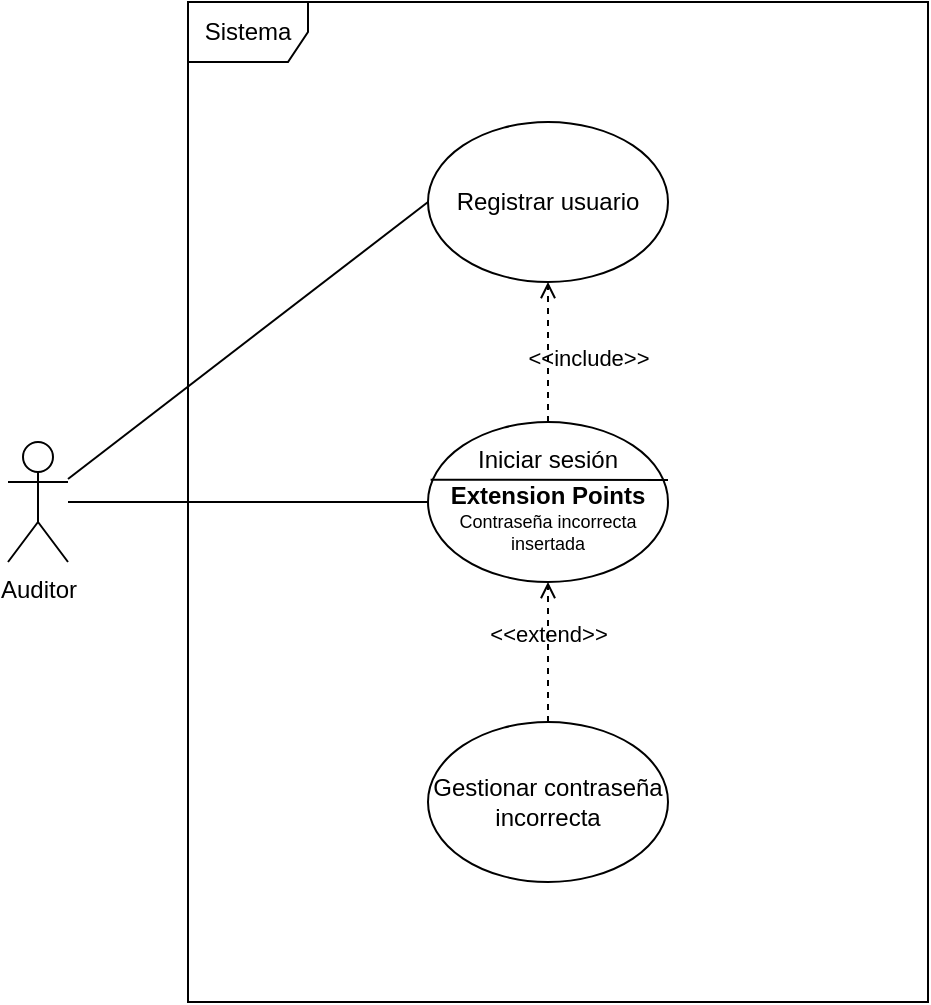 <mxfile version="14.6.6" type="github" pages="3">
  <diagram id="iUYh6S3RtDVZ5PyIDheF" name="Gestión de usuarios">
    <mxGraphModel dx="1673" dy="898" grid="1" gridSize="10" guides="1" tooltips="1" connect="1" arrows="1" fold="1" page="1" pageScale="1" pageWidth="1000" pageHeight="1169" math="0" shadow="0">
      <root>
        <mxCell id="0" />
        <mxCell id="1" parent="0" />
        <mxCell id="pWuJ-d0qpCr-HyZSL40h-1" value="&lt;div&gt;Auditor&lt;/div&gt;&lt;div&gt;&lt;br&gt;&lt;/div&gt;" style="shape=umlActor;verticalLabelPosition=bottom;verticalAlign=top;html=1;outlineConnect=0;" parent="1" vertex="1">
          <mxGeometry x="120" y="390" width="30" height="60" as="geometry" />
        </mxCell>
        <mxCell id="mOFFzbARHVkSzTE7rWAt-29" value="" style="group" vertex="1" connectable="0" parent="1">
          <mxGeometry x="330" y="380" width="120" height="80" as="geometry" />
        </mxCell>
        <mxCell id="mOFFzbARHVkSzTE7rWAt-25" value="&lt;div&gt;Iniciar sesión&lt;/div&gt;&lt;div&gt;&lt;br&gt;&lt;/div&gt;&lt;div&gt;&lt;br&gt;&lt;/div&gt;&lt;div&gt;&lt;br&gt;&lt;/div&gt;" style="ellipse;whiteSpace=wrap;html=1;" vertex="1" parent="mOFFzbARHVkSzTE7rWAt-29">
          <mxGeometry width="120" height="80" as="geometry" />
        </mxCell>
        <mxCell id="mOFFzbARHVkSzTE7rWAt-26" value="" style="endArrow=none;html=1;exitX=0.011;exitY=0.348;exitDx=0;exitDy=0;exitPerimeter=0;" edge="1" parent="mOFFzbARHVkSzTE7rWAt-29">
          <mxGeometry width="50" height="50" relative="1" as="geometry">
            <mxPoint x="1.32" y="28.84" as="sourcePoint" />
            <mxPoint x="120" y="29" as="targetPoint" />
          </mxGeometry>
        </mxCell>
        <mxCell id="mOFFzbARHVkSzTE7rWAt-27" value="&lt;div&gt;&lt;b&gt;Extension Points&lt;/b&gt;&lt;/div&gt;&lt;div style=&quot;font-size: 9px&quot;&gt;Contraseña incorrecta insertada&lt;b&gt;&lt;br&gt;&lt;/b&gt;&lt;/div&gt;&lt;div&gt;&lt;b&gt;&lt;br&gt;&lt;/b&gt;&lt;/div&gt;" style="text;html=1;strokeColor=none;fillColor=none;align=center;verticalAlign=middle;whiteSpace=wrap;rounded=0;" vertex="1" parent="mOFFzbARHVkSzTE7rWAt-29">
          <mxGeometry x="10" y="30" width="100" height="50" as="geometry" />
        </mxCell>
        <mxCell id="mOFFzbARHVkSzTE7rWAt-30" value="Gestionar contraseña incorrecta" style="ellipse;whiteSpace=wrap;html=1;" vertex="1" parent="1">
          <mxGeometry x="330" y="530" width="120" height="80" as="geometry" />
        </mxCell>
        <mxCell id="mOFFzbARHVkSzTE7rWAt-31" value="&amp;lt;&amp;lt;extend&amp;gt;&amp;gt;" style="html=1;verticalAlign=bottom;labelBackgroundColor=none;endArrow=open;endFill=0;dashed=1;entryX=0.5;entryY=1;entryDx=0;entryDy=0;" edge="1" parent="1" source="mOFFzbARHVkSzTE7rWAt-30" target="mOFFzbARHVkSzTE7rWAt-27">
          <mxGeometry width="160" relative="1" as="geometry">
            <mxPoint x="800" y="565" as="sourcePoint" />
            <mxPoint x="960" y="565" as="targetPoint" />
          </mxGeometry>
        </mxCell>
        <mxCell id="mOFFzbARHVkSzTE7rWAt-34" value="" style="endArrow=none;html=1;entryX=0;entryY=0.5;entryDx=0;entryDy=0;" edge="1" parent="1" source="pWuJ-d0qpCr-HyZSL40h-1" target="mOFFzbARHVkSzTE7rWAt-25">
          <mxGeometry width="50" height="50" relative="1" as="geometry">
            <mxPoint x="170" y="415.849" as="sourcePoint" />
            <mxPoint x="420" y="180" as="targetPoint" />
            <Array as="points" />
          </mxGeometry>
        </mxCell>
        <mxCell id="mOFFzbARHVkSzTE7rWAt-35" value="Registrar usuario" style="ellipse;whiteSpace=wrap;html=1;" vertex="1" parent="1">
          <mxGeometry x="330" y="230" width="120" height="80" as="geometry" />
        </mxCell>
        <mxCell id="mOFFzbARHVkSzTE7rWAt-36" value="" style="endArrow=none;html=1;entryX=0;entryY=0.5;entryDx=0;entryDy=0;" edge="1" parent="1" source="pWuJ-d0qpCr-HyZSL40h-1" target="mOFFzbARHVkSzTE7rWAt-35">
          <mxGeometry width="50" height="50" relative="1" as="geometry">
            <mxPoint x="170.0" y="424.342" as="sourcePoint" />
            <mxPoint x="405.04" y="335.68" as="targetPoint" />
            <Array as="points" />
          </mxGeometry>
        </mxCell>
        <mxCell id="mOFFzbARHVkSzTE7rWAt-37" value="&amp;lt;&amp;lt;include&amp;gt;&amp;gt;" style="html=1;verticalAlign=bottom;labelBackgroundColor=none;endArrow=open;endFill=0;dashed=1;entryX=0.5;entryY=1;entryDx=0;entryDy=0;" edge="1" parent="1" source="mOFFzbARHVkSzTE7rWAt-25" target="mOFFzbARHVkSzTE7rWAt-35">
          <mxGeometry x="-0.333" y="-20" width="160" relative="1" as="geometry">
            <mxPoint x="449.643" y="211.079" as="sourcePoint" />
            <mxPoint x="420.0" y="190.0" as="targetPoint" />
            <mxPoint as="offset" />
          </mxGeometry>
        </mxCell>
        <mxCell id="yZQrfxy-AB_LB68cBQ0N-3" value="Sistema" style="shape=umlFrame;whiteSpace=wrap;html=1;" vertex="1" parent="1">
          <mxGeometry x="210" y="170" width="370" height="500" as="geometry" />
        </mxCell>
      </root>
    </mxGraphModel>
  </diagram>
  <diagram id="uvsDaVd99pkUFfOUzkuF" name="Gestión de auditorías">
    <mxGraphModel dx="1221" dy="644" grid="1" gridSize="10" guides="1" tooltips="1" connect="1" arrows="1" fold="1" page="1" pageScale="1" pageWidth="1000" pageHeight="1169" math="0" shadow="0">
      <root>
        <mxCell id="OW5_0RVWOnmBY2bEEzs0-0" />
        <mxCell id="OW5_0RVWOnmBY2bEEzs0-1" parent="OW5_0RVWOnmBY2bEEzs0-0" />
        <mxCell id="3nBgRsE3fJ8ULukQgwAN-0" value="Sistema" style="shape=umlFrame;whiteSpace=wrap;html=1;" vertex="1" parent="OW5_0RVWOnmBY2bEEzs0-1">
          <mxGeometry x="270" y="210" width="550" height="520" as="geometry" />
        </mxCell>
        <mxCell id="gLf11SHH5s5rgL-T1KJr-0" value="&lt;div&gt;Auditor&lt;/div&gt;&lt;div&gt;&lt;br&gt;&lt;/div&gt;" style="shape=umlActor;verticalLabelPosition=bottom;verticalAlign=top;html=1;outlineConnect=0;" vertex="1" parent="OW5_0RVWOnmBY2bEEzs0-1">
          <mxGeometry x="180" y="390" width="30" height="60" as="geometry" />
        </mxCell>
        <mxCell id="gLf11SHH5s5rgL-T1KJr-1" value="Crear auditoría" style="ellipse;whiteSpace=wrap;html=1;" vertex="1" parent="OW5_0RVWOnmBY2bEEzs0-1">
          <mxGeometry x="465" y="220" width="120" height="80" as="geometry" />
        </mxCell>
        <mxCell id="gLf11SHH5s5rgL-T1KJr-2" value="" style="endArrow=none;html=1;entryX=0;entryY=0.5;entryDx=0;entryDy=0;" edge="1" parent="OW5_0RVWOnmBY2bEEzs0-1" source="gLf11SHH5s5rgL-T1KJr-0" target="gLf11SHH5s5rgL-T1KJr-1">
          <mxGeometry width="50" height="50" relative="1" as="geometry">
            <mxPoint x="340" y="420" as="sourcePoint" />
            <mxPoint x="390" y="370" as="targetPoint" />
            <Array as="points" />
          </mxGeometry>
        </mxCell>
        <mxCell id="gLf11SHH5s5rgL-T1KJr-4" value="&lt;div&gt;Editar incidencia&lt;/div&gt;" style="ellipse;whiteSpace=wrap;html=1;" vertex="1" parent="OW5_0RVWOnmBY2bEEzs0-1">
          <mxGeometry x="465" y="620" width="120" height="80" as="geometry" />
        </mxCell>
        <mxCell id="gLf11SHH5s5rgL-T1KJr-5" value="" style="endArrow=none;html=1;entryX=-0.009;entryY=0.444;entryDx=0;entryDy=0;entryPerimeter=0;" edge="1" parent="OW5_0RVWOnmBY2bEEzs0-1" source="gLf11SHH5s5rgL-T1KJr-0" target="KUA-8rTlZyjZDrn8uwNO-1">
          <mxGeometry width="50" height="50" relative="1" as="geometry">
            <mxPoint x="50" y="388" as="sourcePoint" />
            <mxPoint x="510.0" y="490" as="targetPoint" />
            <Array as="points" />
          </mxGeometry>
        </mxCell>
        <mxCell id="gLf11SHH5s5rgL-T1KJr-6" value="" style="endArrow=none;html=1;" edge="1" parent="OW5_0RVWOnmBY2bEEzs0-1" source="gLf11SHH5s5rgL-T1KJr-0" target="gLf11SHH5s5rgL-T1KJr-4">
          <mxGeometry width="50" height="50" relative="1" as="geometry">
            <mxPoint x="40" y="398" as="sourcePoint" />
            <mxPoint x="320" y="190" as="targetPoint" />
            <Array as="points">
              <mxPoint x="197" y="660" />
            </Array>
          </mxGeometry>
        </mxCell>
        <mxCell id="gLf11SHH5s5rgL-T1KJr-7" value="Eliminar auditoría" style="ellipse;whiteSpace=wrap;html=1;" vertex="1" parent="OW5_0RVWOnmBY2bEEzs0-1">
          <mxGeometry x="330" y="360" width="120" height="80" as="geometry" />
        </mxCell>
        <mxCell id="gLf11SHH5s5rgL-T1KJr-8" value="" style="endArrow=none;html=1;" edge="1" parent="OW5_0RVWOnmBY2bEEzs0-1" source="gLf11SHH5s5rgL-T1KJr-0" target="gLf11SHH5s5rgL-T1KJr-7">
          <mxGeometry width="50" height="50" relative="1" as="geometry">
            <mxPoint x="250" y="460" as="sourcePoint" />
            <mxPoint x="330.0" y="210" as="targetPoint" />
            <Array as="points" />
          </mxGeometry>
        </mxCell>
        <mxCell id="gLf11SHH5s5rgL-T1KJr-9" value="&amp;lt;&amp;lt;include&amp;gt;&amp;gt;" style="html=1;verticalAlign=bottom;labelBackgroundColor=none;endArrow=open;endFill=0;dashed=1;" edge="1" parent="OW5_0RVWOnmBY2bEEzs0-1" source="gLf11SHH5s5rgL-T1KJr-7" target="gLf11SHH5s5rgL-T1KJr-1">
          <mxGeometry x="-0.367" y="9" width="160" relative="1" as="geometry">
            <mxPoint x="490" y="190" as="sourcePoint" />
            <mxPoint x="650" y="190" as="targetPoint" />
            <mxPoint as="offset" />
          </mxGeometry>
        </mxCell>
        <mxCell id="gLf11SHH5s5rgL-T1KJr-10" value="&amp;lt;&amp;lt;include&amp;gt;&amp;gt;" style="html=1;verticalAlign=bottom;labelBackgroundColor=none;endArrow=open;endFill=0;dashed=1;entryX=0.5;entryY=1;entryDx=0;entryDy=0;exitX=0.5;exitY=0;exitDx=0;exitDy=0;" edge="1" parent="OW5_0RVWOnmBY2bEEzs0-1" source="KUA-8rTlZyjZDrn8uwNO-1" target="gLf11SHH5s5rgL-T1KJr-1">
          <mxGeometry x="0.111" y="-20" width="160" relative="1" as="geometry">
            <mxPoint x="520" y="450" as="sourcePoint" />
            <mxPoint x="561.17" y="117.979" as="targetPoint" />
            <mxPoint as="offset" />
          </mxGeometry>
        </mxCell>
        <mxCell id="gLf11SHH5s5rgL-T1KJr-11" value="&amp;lt;&amp;lt;include&amp;gt;&amp;gt;" style="html=1;verticalAlign=bottom;labelBackgroundColor=none;endArrow=open;endFill=0;dashed=1;entryX=0.5;entryY=1;entryDx=0;entryDy=0;exitX=0.5;exitY=0;exitDx=0;exitDy=0;" edge="1" parent="OW5_0RVWOnmBY2bEEzs0-1" source="gLf11SHH5s5rgL-T1KJr-4" target="KUA-8rTlZyjZDrn8uwNO-1">
          <mxGeometry x="-0.273" y="-30" width="160" relative="1" as="geometry">
            <mxPoint x="451.96" y="227.76" as="sourcePoint" />
            <mxPoint x="520" y="530" as="targetPoint" />
            <mxPoint as="offset" />
          </mxGeometry>
        </mxCell>
        <mxCell id="vjHgxaZFxo4ks71A_V7u-0" value="Gestionar la subida de archivos" style="ellipse;whiteSpace=wrap;html=1;" vertex="1" parent="OW5_0RVWOnmBY2bEEzs0-1">
          <mxGeometry x="680" y="445" width="120" height="80" as="geometry" />
        </mxCell>
        <mxCell id="vjHgxaZFxo4ks71A_V7u-1" value="&amp;lt;&amp;lt;extend&amp;gt;&amp;gt;" style="html=1;verticalAlign=bottom;labelBackgroundColor=none;endArrow=open;endFill=0;dashed=1;entryX=1;entryY=0.5;entryDx=0;entryDy=0;exitX=0;exitY=0.5;exitDx=0;exitDy=0;" edge="1" parent="OW5_0RVWOnmBY2bEEzs0-1" source="vjHgxaZFxo4ks71A_V7u-0" target="KUA-8rTlZyjZDrn8uwNO-1">
          <mxGeometry width="160" relative="1" as="geometry">
            <mxPoint x="370" y="510" as="sourcePoint" />
            <mxPoint x="580.0" y="490" as="targetPoint" />
          </mxGeometry>
        </mxCell>
        <mxCell id="KUA-8rTlZyjZDrn8uwNO-0" value="" style="group" vertex="1" connectable="0" parent="OW5_0RVWOnmBY2bEEzs0-1">
          <mxGeometry x="460" y="450" width="130" height="80" as="geometry" />
        </mxCell>
        <mxCell id="KUA-8rTlZyjZDrn8uwNO-1" value="&lt;div&gt;Registrar incidencia&lt;/div&gt;&lt;div&gt;&lt;br&gt;&lt;/div&gt;&lt;div&gt;&lt;br&gt;&lt;/div&gt;&lt;div&gt;&lt;br&gt;&lt;/div&gt;" style="ellipse;whiteSpace=wrap;html=1;" vertex="1" parent="KUA-8rTlZyjZDrn8uwNO-0">
          <mxGeometry y="-10" width="130" height="90" as="geometry" />
        </mxCell>
        <mxCell id="KUA-8rTlZyjZDrn8uwNO-2" value="" style="endArrow=none;html=1;exitX=0.013;exitY=0.373;exitDx=0;exitDy=0;exitPerimeter=0;entryX=0.995;entryY=0.376;entryDx=0;entryDy=0;entryPerimeter=0;" edge="1" parent="KUA-8rTlZyjZDrn8uwNO-0" source="KUA-8rTlZyjZDrn8uwNO-1" target="KUA-8rTlZyjZDrn8uwNO-1">
          <mxGeometry width="50" height="50" relative="1" as="geometry">
            <mxPoint x="1.32" y="28.84" as="sourcePoint" />
            <mxPoint x="120" y="29" as="targetPoint" />
          </mxGeometry>
        </mxCell>
        <mxCell id="KUA-8rTlZyjZDrn8uwNO-3" value="&lt;div&gt;&lt;b&gt;Extension Points&lt;/b&gt;&lt;/div&gt;&lt;div style=&quot;font-size: 9px&quot;&gt;Subida de imagen&lt;b&gt;&lt;br&gt;&lt;/b&gt;&lt;/div&gt;&lt;div&gt;&lt;b&gt;&lt;br&gt;&lt;/b&gt;&lt;/div&gt;" style="text;html=1;strokeColor=none;fillColor=none;align=center;verticalAlign=middle;whiteSpace=wrap;rounded=0;" vertex="1" parent="KUA-8rTlZyjZDrn8uwNO-0">
          <mxGeometry x="15" y="26" width="100" height="50" as="geometry" />
        </mxCell>
        <mxCell id="qwGJjHArkBUAull1go3A-0" value="Generar informe técnico" style="ellipse;whiteSpace=wrap;html=1;" vertex="1" parent="OW5_0RVWOnmBY2bEEzs0-1">
          <mxGeometry x="290" y="530" width="120" height="80" as="geometry" />
        </mxCell>
        <mxCell id="qwGJjHArkBUAull1go3A-1" value="" style="endArrow=none;html=1;entryX=0;entryY=0;entryDx=0;entryDy=0;" edge="1" parent="OW5_0RVWOnmBY2bEEzs0-1" source="gLf11SHH5s5rgL-T1KJr-0" target="qwGJjHArkBUAull1go3A-0">
          <mxGeometry width="50" height="50" relative="1" as="geometry">
            <mxPoint x="206" y="461.472" as="sourcePoint" />
            <mxPoint x="499.83" y="518.52" as="targetPoint" />
            <Array as="points" />
          </mxGeometry>
        </mxCell>
        <mxCell id="qwGJjHArkBUAull1go3A-2" value="&amp;lt;&amp;lt;include&amp;gt;&amp;gt;" style="html=1;verticalAlign=bottom;labelBackgroundColor=none;endArrow=open;endFill=0;dashed=1;exitX=1;exitY=0.5;exitDx=0;exitDy=0;entryX=0.081;entryY=0.787;entryDx=0;entryDy=0;entryPerimeter=0;" edge="1" parent="OW5_0RVWOnmBY2bEEzs0-1" source="qwGJjHArkBUAull1go3A-0" target="KUA-8rTlZyjZDrn8uwNO-1">
          <mxGeometry x="-0.248" y="13" width="160" relative="1" as="geometry">
            <mxPoint x="535" y="690" as="sourcePoint" />
            <mxPoint x="430" y="530" as="targetPoint" />
            <mxPoint as="offset" />
          </mxGeometry>
        </mxCell>
      </root>
    </mxGraphModel>
  </diagram>
  <diagram id="M6uFmnmE_KlvoxXmqqoW" name="Completo">
    <mxGraphModel dx="1730" dy="912" grid="1" gridSize="10" guides="1" tooltips="1" connect="1" arrows="1" fold="1" page="1" pageScale="1" pageWidth="1000" pageHeight="1169" math="0" shadow="0">
      <root>
        <mxCell id="djPrRUeTktovrTa23RN3-0" />
        <mxCell id="djPrRUeTktovrTa23RN3-1" parent="djPrRUeTktovrTa23RN3-0" />
        <mxCell id="qk1STuhreuIrIW7gbH8Y-0" value="&lt;div&gt;Auditor&lt;/div&gt;&lt;div&gt;&lt;br&gt;&lt;/div&gt;" style="shape=umlActor;verticalLabelPosition=bottom;verticalAlign=top;html=1;outlineConnect=0;" vertex="1" parent="djPrRUeTktovrTa23RN3-1">
          <mxGeometry x="120" y="390" width="30" height="60" as="geometry" />
        </mxCell>
        <mxCell id="qk1STuhreuIrIW7gbH8Y-1" value="Crear auditoría" style="ellipse;whiteSpace=wrap;html=1;" vertex="1" parent="djPrRUeTktovrTa23RN3-1">
          <mxGeometry x="550" y="380" width="120" height="80" as="geometry" />
        </mxCell>
        <mxCell id="qk1STuhreuIrIW7gbH8Y-2" value="" style="endArrow=none;html=1;entryX=0;entryY=0.5;entryDx=0;entryDy=0;" edge="1" parent="djPrRUeTktovrTa23RN3-1" source="qk1STuhreuIrIW7gbH8Y-0" target="qk1STuhreuIrIW7gbH8Y-1">
          <mxGeometry width="50" height="50" relative="1" as="geometry">
            <mxPoint x="340" y="420" as="sourcePoint" />
            <mxPoint x="390" y="370" as="targetPoint" />
            <Array as="points" />
          </mxGeometry>
        </mxCell>
        <mxCell id="qk1STuhreuIrIW7gbH8Y-3" value="Registrar incidencia" style="ellipse;whiteSpace=wrap;html=1;" vertex="1" parent="djPrRUeTktovrTa23RN3-1">
          <mxGeometry x="430" y="544" width="120" height="80" as="geometry" />
        </mxCell>
        <mxCell id="qk1STuhreuIrIW7gbH8Y-4" value="&lt;div&gt;Editar incidencia&lt;/div&gt;" style="ellipse;whiteSpace=wrap;html=1;" vertex="1" parent="djPrRUeTktovrTa23RN3-1">
          <mxGeometry x="430" y="670" width="120" height="80" as="geometry" />
        </mxCell>
        <mxCell id="qk1STuhreuIrIW7gbH8Y-5" value="" style="endArrow=none;html=1;entryX=0;entryY=0.5;entryDx=0;entryDy=0;" edge="1" parent="djPrRUeTktovrTa23RN3-1" source="qk1STuhreuIrIW7gbH8Y-0" target="qk1STuhreuIrIW7gbH8Y-3">
          <mxGeometry width="50" height="50" relative="1" as="geometry">
            <mxPoint x="50" y="388" as="sourcePoint" />
            <mxPoint x="310" y="180" as="targetPoint" />
            <Array as="points" />
          </mxGeometry>
        </mxCell>
        <mxCell id="qk1STuhreuIrIW7gbH8Y-6" value="" style="endArrow=none;html=1;" edge="1" parent="djPrRUeTktovrTa23RN3-1" source="qk1STuhreuIrIW7gbH8Y-0" target="qk1STuhreuIrIW7gbH8Y-4">
          <mxGeometry width="50" height="50" relative="1" as="geometry">
            <mxPoint x="40" y="398" as="sourcePoint" />
            <mxPoint x="320" y="190" as="targetPoint" />
            <Array as="points" />
          </mxGeometry>
        </mxCell>
        <mxCell id="qk1STuhreuIrIW7gbH8Y-7" value="Eliminar auditoría" style="ellipse;whiteSpace=wrap;html=1;" vertex="1" parent="djPrRUeTktovrTa23RN3-1">
          <mxGeometry x="370" y="430" width="120" height="80" as="geometry" />
        </mxCell>
        <mxCell id="qk1STuhreuIrIW7gbH8Y-8" value="" style="endArrow=none;html=1;" edge="1" parent="djPrRUeTktovrTa23RN3-1" source="qk1STuhreuIrIW7gbH8Y-0" target="qk1STuhreuIrIW7gbH8Y-7">
          <mxGeometry width="50" height="50" relative="1" as="geometry">
            <mxPoint x="250" y="460" as="sourcePoint" />
            <mxPoint x="330.0" y="210" as="targetPoint" />
            <Array as="points" />
          </mxGeometry>
        </mxCell>
        <mxCell id="qk1STuhreuIrIW7gbH8Y-9" value="&amp;lt;&amp;lt;include&amp;gt;&amp;gt;" style="html=1;verticalAlign=bottom;labelBackgroundColor=none;endArrow=open;endFill=0;dashed=1;" edge="1" parent="djPrRUeTktovrTa23RN3-1" source="qk1STuhreuIrIW7gbH8Y-7" target="qk1STuhreuIrIW7gbH8Y-1">
          <mxGeometry width="160" relative="1" as="geometry">
            <mxPoint x="580" y="300" as="sourcePoint" />
            <mxPoint x="740" y="300" as="targetPoint" />
          </mxGeometry>
        </mxCell>
        <mxCell id="qk1STuhreuIrIW7gbH8Y-10" value="&amp;lt;&amp;lt;include&amp;gt;&amp;gt;" style="html=1;verticalAlign=bottom;labelBackgroundColor=none;endArrow=open;endFill=0;dashed=1;entryX=0.771;entryY=0.943;entryDx=0;entryDy=0;entryPerimeter=0;exitX=1;exitY=0;exitDx=0;exitDy=0;" edge="1" parent="djPrRUeTktovrTa23RN3-1" source="qk1STuhreuIrIW7gbH8Y-3" target="qk1STuhreuIrIW7gbH8Y-1">
          <mxGeometry width="160" relative="1" as="geometry">
            <mxPoint x="711.96" y="357.76" as="sourcePoint" />
            <mxPoint x="651.17" y="227.979" as="targetPoint" />
          </mxGeometry>
        </mxCell>
        <mxCell id="qk1STuhreuIrIW7gbH8Y-11" value="&amp;lt;&amp;lt;include&amp;gt;&amp;gt;" style="html=1;verticalAlign=bottom;labelBackgroundColor=none;endArrow=open;endFill=0;dashed=1;entryX=0.59;entryY=1.001;entryDx=0;entryDy=0;entryPerimeter=0;exitX=0.58;exitY=0.009;exitDx=0;exitDy=0;exitPerimeter=0;" edge="1" parent="djPrRUeTktovrTa23RN3-1" source="qk1STuhreuIrIW7gbH8Y-4" target="qk1STuhreuIrIW7gbH8Y-3">
          <mxGeometry width="160" relative="1" as="geometry">
            <mxPoint x="541.96" y="337.76" as="sourcePoint" />
            <mxPoint x="512.52" y="215.44" as="targetPoint" />
          </mxGeometry>
        </mxCell>
        <mxCell id="qk1STuhreuIrIW7gbH8Y-12" value="" style="group" vertex="1" connectable="0" parent="djPrRUeTktovrTa23RN3-1">
          <mxGeometry x="390" y="270" width="120" height="80" as="geometry" />
        </mxCell>
        <mxCell id="qk1STuhreuIrIW7gbH8Y-13" value="&lt;div&gt;Iniciar sesión&lt;/div&gt;&lt;div&gt;&lt;br&gt;&lt;/div&gt;&lt;div&gt;&lt;br&gt;&lt;/div&gt;&lt;div&gt;&lt;br&gt;&lt;/div&gt;" style="ellipse;whiteSpace=wrap;html=1;" vertex="1" parent="qk1STuhreuIrIW7gbH8Y-12">
          <mxGeometry width="120" height="80" as="geometry" />
        </mxCell>
        <mxCell id="qk1STuhreuIrIW7gbH8Y-14" value="" style="endArrow=none;html=1;exitX=0.011;exitY=0.348;exitDx=0;exitDy=0;exitPerimeter=0;" edge="1" parent="qk1STuhreuIrIW7gbH8Y-12">
          <mxGeometry width="50" height="50" relative="1" as="geometry">
            <mxPoint x="1.32" y="28.84" as="sourcePoint" />
            <mxPoint x="120" y="29" as="targetPoint" />
          </mxGeometry>
        </mxCell>
        <mxCell id="qk1STuhreuIrIW7gbH8Y-15" value="&lt;div&gt;&lt;b&gt;Extension Points&lt;/b&gt;&lt;/div&gt;&lt;div style=&quot;font-size: 9px&quot;&gt;Contraseña incorrecta insertada&lt;b&gt;&lt;br&gt;&lt;/b&gt;&lt;/div&gt;&lt;div&gt;&lt;b&gt;&lt;br&gt;&lt;/b&gt;&lt;/div&gt;" style="text;html=1;strokeColor=none;fillColor=none;align=center;verticalAlign=middle;whiteSpace=wrap;rounded=0;" vertex="1" parent="qk1STuhreuIrIW7gbH8Y-12">
          <mxGeometry x="10" y="30" width="100" height="50" as="geometry" />
        </mxCell>
        <mxCell id="qk1STuhreuIrIW7gbH8Y-16" value="Gestionar contraseña incorrecta" style="ellipse;whiteSpace=wrap;html=1;" vertex="1" parent="djPrRUeTktovrTa23RN3-1">
          <mxGeometry x="650" y="250" width="120" height="80" as="geometry" />
        </mxCell>
        <mxCell id="qk1STuhreuIrIW7gbH8Y-17" value="&amp;lt;&amp;lt;extend&amp;gt;&amp;gt;" style="html=1;verticalAlign=bottom;labelBackgroundColor=none;endArrow=open;endFill=0;dashed=1;entryX=0.904;entryY=0.223;entryDx=0;entryDy=0;entryPerimeter=0;" edge="1" parent="djPrRUeTktovrTa23RN3-1" source="qk1STuhreuIrIW7gbH8Y-16" target="qk1STuhreuIrIW7gbH8Y-13">
          <mxGeometry width="160" relative="1" as="geometry">
            <mxPoint x="860" y="330" as="sourcePoint" />
            <mxPoint x="1020" y="330" as="targetPoint" />
          </mxGeometry>
        </mxCell>
        <mxCell id="qk1STuhreuIrIW7gbH8Y-18" value="&amp;lt;&amp;lt;include&amp;gt;&amp;gt;" style="html=1;verticalAlign=bottom;labelBackgroundColor=none;endArrow=open;endFill=0;dashed=1;entryX=0.993;entryY=0.623;entryDx=0;entryDy=0;entryPerimeter=0;" edge="1" parent="djPrRUeTktovrTa23RN3-1" source="qk1STuhreuIrIW7gbH8Y-1" target="qk1STuhreuIrIW7gbH8Y-13">
          <mxGeometry width="160" relative="1" as="geometry">
            <mxPoint x="618.974" y="292.053" as="sourcePoint" />
            <mxPoint x="651.026" y="227.947" as="targetPoint" />
          </mxGeometry>
        </mxCell>
        <mxCell id="qk1STuhreuIrIW7gbH8Y-19" value="" style="endArrow=none;html=1;entryX=0.042;entryY=0.696;entryDx=0;entryDy=0;entryPerimeter=0;" edge="1" parent="djPrRUeTktovrTa23RN3-1" source="qk1STuhreuIrIW7gbH8Y-0" target="qk1STuhreuIrIW7gbH8Y-13">
          <mxGeometry width="50" height="50" relative="1" as="geometry">
            <mxPoint x="170" y="415.849" as="sourcePoint" />
            <mxPoint x="420" y="180" as="targetPoint" />
            <Array as="points" />
          </mxGeometry>
        </mxCell>
        <mxCell id="qk1STuhreuIrIW7gbH8Y-20" value="Registrar usuario" style="ellipse;whiteSpace=wrap;html=1;" vertex="1" parent="djPrRUeTktovrTa23RN3-1">
          <mxGeometry x="150" y="270" width="120" height="80" as="geometry" />
        </mxCell>
        <mxCell id="qk1STuhreuIrIW7gbH8Y-21" value="" style="endArrow=none;html=1;entryX=0.349;entryY=0.969;entryDx=0;entryDy=0;entryPerimeter=0;" edge="1" parent="djPrRUeTktovrTa23RN3-1" source="qk1STuhreuIrIW7gbH8Y-0" target="qk1STuhreuIrIW7gbH8Y-20">
          <mxGeometry width="50" height="50" relative="1" as="geometry">
            <mxPoint x="170.0" y="424.342" as="sourcePoint" />
            <mxPoint x="405.04" y="335.68" as="targetPoint" />
            <Array as="points" />
          </mxGeometry>
        </mxCell>
        <mxCell id="qk1STuhreuIrIW7gbH8Y-22" value="&amp;lt;&amp;lt;include&amp;gt;&amp;gt;" style="html=1;verticalAlign=bottom;labelBackgroundColor=none;endArrow=open;endFill=0;dashed=1;entryX=1;entryY=0.5;entryDx=0;entryDy=0;" edge="1" parent="djPrRUeTktovrTa23RN3-1" source="qk1STuhreuIrIW7gbH8Y-13" target="qk1STuhreuIrIW7gbH8Y-20">
          <mxGeometry width="160" relative="1" as="geometry">
            <mxPoint x="399.643" y="211.079" as="sourcePoint" />
            <mxPoint x="370.0" y="190.0" as="targetPoint" />
          </mxGeometry>
        </mxCell>
      </root>
    </mxGraphModel>
  </diagram>
</mxfile>
